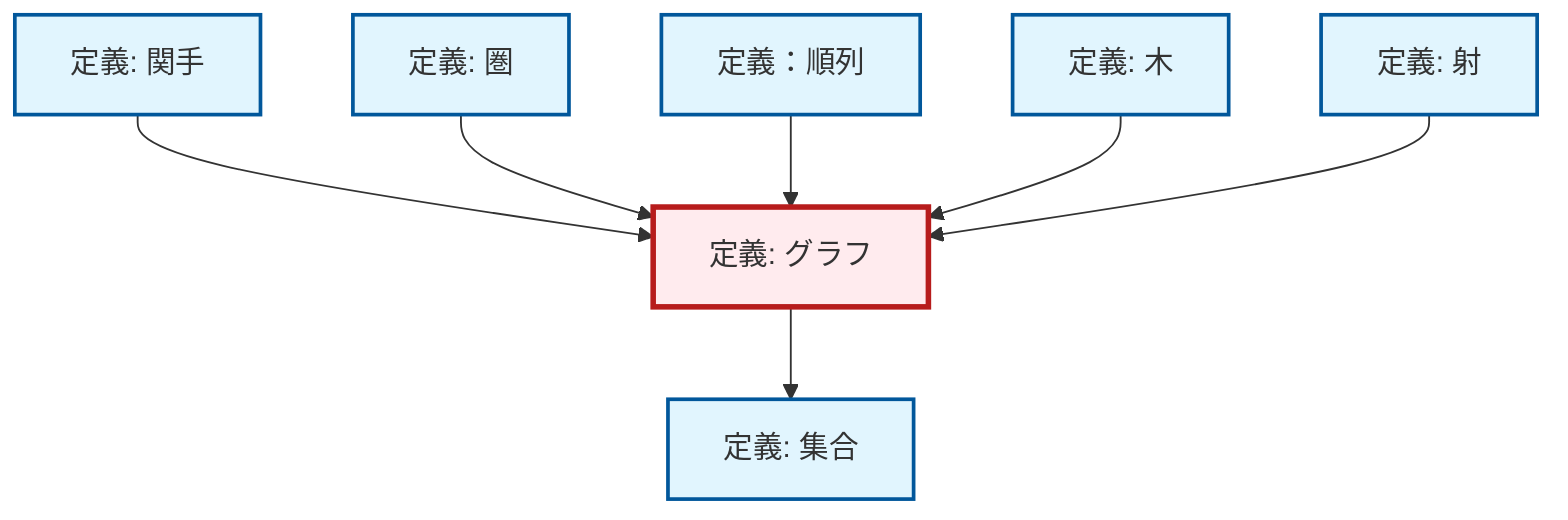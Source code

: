 graph TD
    classDef definition fill:#e1f5fe,stroke:#01579b,stroke-width:2px
    classDef theorem fill:#f3e5f5,stroke:#4a148c,stroke-width:2px
    classDef axiom fill:#fff3e0,stroke:#e65100,stroke-width:2px
    classDef example fill:#e8f5e9,stroke:#1b5e20,stroke-width:2px
    classDef current fill:#ffebee,stroke:#b71c1c,stroke-width:3px
    def-permutation["定義：順列"]:::definition
    def-morphism["定義: 射"]:::definition
    def-category["定義: 圏"]:::definition
    def-tree["定義: 木"]:::definition
    def-functor["定義: 関手"]:::definition
    def-set["定義: 集合"]:::definition
    def-graph["定義: グラフ"]:::definition
    def-functor --> def-graph
    def-category --> def-graph
    def-permutation --> def-graph
    def-tree --> def-graph
    def-graph --> def-set
    def-morphism --> def-graph
    class def-graph current